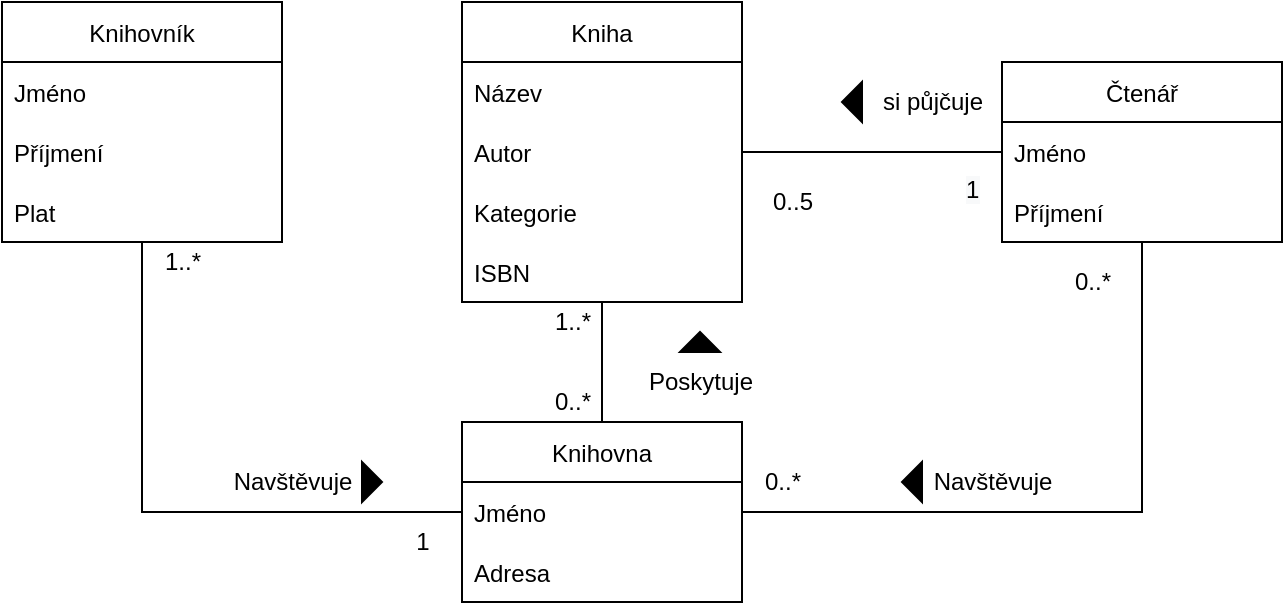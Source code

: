<mxfile version="17.1.3" type="github"><diagram id="Mitb07ZEvr0s84kRCjaR" name="Page-1"><mxGraphModel dx="938" dy="575" grid="1" gridSize="10" guides="1" tooltips="1" connect="1" arrows="1" fold="1" page="1" pageScale="1" pageWidth="827" pageHeight="1169" math="0" shadow="0"><root><mxCell id="0"/><mxCell id="1" parent="0"/><mxCell id="ZVhAkE3CmdkjqNWNnQbz-1" value="Kniha" style="swimlane;fontStyle=0;childLayout=stackLayout;horizontal=1;startSize=30;horizontalStack=0;resizeParent=1;resizeParentMax=0;resizeLast=0;collapsible=1;marginBottom=0;" vertex="1" parent="1"><mxGeometry x="340" y="370" width="140" height="150" as="geometry"/></mxCell><mxCell id="ZVhAkE3CmdkjqNWNnQbz-2" value="Název" style="text;strokeColor=none;fillColor=none;align=left;verticalAlign=middle;spacingLeft=4;spacingRight=4;overflow=hidden;points=[[0,0.5],[1,0.5]];portConstraint=eastwest;rotatable=0;" vertex="1" parent="ZVhAkE3CmdkjqNWNnQbz-1"><mxGeometry y="30" width="140" height="30" as="geometry"/></mxCell><mxCell id="ZVhAkE3CmdkjqNWNnQbz-3" value="Autor" style="text;strokeColor=none;fillColor=none;align=left;verticalAlign=middle;spacingLeft=4;spacingRight=4;overflow=hidden;points=[[0,0.5],[1,0.5]];portConstraint=eastwest;rotatable=0;" vertex="1" parent="ZVhAkE3CmdkjqNWNnQbz-1"><mxGeometry y="60" width="140" height="30" as="geometry"/></mxCell><mxCell id="ZVhAkE3CmdkjqNWNnQbz-4" value="Kategorie" style="text;strokeColor=none;fillColor=none;align=left;verticalAlign=middle;spacingLeft=4;spacingRight=4;overflow=hidden;points=[[0,0.5],[1,0.5]];portConstraint=eastwest;rotatable=0;" vertex="1" parent="ZVhAkE3CmdkjqNWNnQbz-1"><mxGeometry y="90" width="140" height="30" as="geometry"/></mxCell><mxCell id="ZVhAkE3CmdkjqNWNnQbz-5" value="ISBN" style="text;strokeColor=none;fillColor=none;align=left;verticalAlign=middle;spacingLeft=4;spacingRight=4;overflow=hidden;points=[[0,0.5],[1,0.5]];portConstraint=eastwest;rotatable=0;" vertex="1" parent="ZVhAkE3CmdkjqNWNnQbz-1"><mxGeometry y="120" width="140" height="30" as="geometry"/></mxCell><mxCell id="ZVhAkE3CmdkjqNWNnQbz-6" value="Knihovna" style="swimlane;fontStyle=0;childLayout=stackLayout;horizontal=1;startSize=30;horizontalStack=0;resizeParent=1;resizeParentMax=0;resizeLast=0;collapsible=1;marginBottom=0;" vertex="1" parent="1"><mxGeometry x="340" y="580" width="140" height="90" as="geometry"/></mxCell><mxCell id="ZVhAkE3CmdkjqNWNnQbz-7" value="Jméno" style="text;strokeColor=none;fillColor=none;align=left;verticalAlign=middle;spacingLeft=4;spacingRight=4;overflow=hidden;points=[[0,0.5],[1,0.5]];portConstraint=eastwest;rotatable=0;" vertex="1" parent="ZVhAkE3CmdkjqNWNnQbz-6"><mxGeometry y="30" width="140" height="30" as="geometry"/></mxCell><mxCell id="ZVhAkE3CmdkjqNWNnQbz-8" value="Adresa" style="text;strokeColor=none;fillColor=none;align=left;verticalAlign=middle;spacingLeft=4;spacingRight=4;overflow=hidden;points=[[0,0.5],[1,0.5]];portConstraint=eastwest;rotatable=0;" vertex="1" parent="ZVhAkE3CmdkjqNWNnQbz-6"><mxGeometry y="60" width="140" height="30" as="geometry"/></mxCell><mxCell id="ZVhAkE3CmdkjqNWNnQbz-14" style="edgeStyle=orthogonalEdgeStyle;rounded=0;orthogonalLoop=1;jettySize=auto;html=1;endArrow=none;endFill=0;" edge="1" parent="1" source="ZVhAkE3CmdkjqNWNnQbz-10" target="ZVhAkE3CmdkjqNWNnQbz-1"><mxGeometry relative="1" as="geometry"><mxPoint x="520" y="445" as="targetPoint"/></mxGeometry></mxCell><mxCell id="ZVhAkE3CmdkjqNWNnQbz-15" style="edgeStyle=orthogonalEdgeStyle;rounded=0;orthogonalLoop=1;jettySize=auto;html=1;endArrow=none;endFill=0;" edge="1" parent="1" source="ZVhAkE3CmdkjqNWNnQbz-10" target="ZVhAkE3CmdkjqNWNnQbz-6"><mxGeometry relative="1" as="geometry"><Array as="points"><mxPoint x="680" y="625"/></Array></mxGeometry></mxCell><mxCell id="ZVhAkE3CmdkjqNWNnQbz-10" value="Čtenář" style="swimlane;fontStyle=0;childLayout=stackLayout;horizontal=1;startSize=30;horizontalStack=0;resizeParent=1;resizeParentMax=0;resizeLast=0;collapsible=1;marginBottom=0;" vertex="1" parent="1"><mxGeometry x="610" y="400" width="140" height="90" as="geometry"/></mxCell><mxCell id="ZVhAkE3CmdkjqNWNnQbz-11" value="Jméno" style="text;strokeColor=none;fillColor=none;align=left;verticalAlign=middle;spacingLeft=4;spacingRight=4;overflow=hidden;points=[[0,0.5],[1,0.5]];portConstraint=eastwest;rotatable=0;" vertex="1" parent="ZVhAkE3CmdkjqNWNnQbz-10"><mxGeometry y="30" width="140" height="30" as="geometry"/></mxCell><mxCell id="ZVhAkE3CmdkjqNWNnQbz-12" value="Příjmení" style="text;strokeColor=none;fillColor=none;align=left;verticalAlign=middle;spacingLeft=4;spacingRight=4;overflow=hidden;points=[[0,0.5],[1,0.5]];portConstraint=eastwest;rotatable=0;" vertex="1" parent="ZVhAkE3CmdkjqNWNnQbz-10"><mxGeometry y="60" width="140" height="30" as="geometry"/></mxCell><mxCell id="ZVhAkE3CmdkjqNWNnQbz-13" value="" style="endArrow=none;html=1;rounded=0;" edge="1" parent="1" source="ZVhAkE3CmdkjqNWNnQbz-6" target="ZVhAkE3CmdkjqNWNnQbz-1"><mxGeometry width="50" height="50" relative="1" as="geometry"><mxPoint x="420" y="620" as="sourcePoint"/><mxPoint x="470" y="570" as="targetPoint"/></mxGeometry></mxCell><mxCell id="ZVhAkE3CmdkjqNWNnQbz-16" value="&amp;nbsp;" style="triangle;whiteSpace=wrap;html=1;fillColor=#000000;rotation=-180;" vertex="1" parent="1"><mxGeometry x="530" y="410" width="10" height="20" as="geometry"/></mxCell><mxCell id="ZVhAkE3CmdkjqNWNnQbz-17" value="si půjčuje" style="text;html=1;align=center;verticalAlign=middle;resizable=0;points=[];autosize=1;strokeColor=none;fillColor=none;" vertex="1" parent="1"><mxGeometry x="540" y="410" width="70" height="20" as="geometry"/></mxCell><mxCell id="ZVhAkE3CmdkjqNWNnQbz-18" value="&amp;nbsp;" style="triangle;whiteSpace=wrap;html=1;fillColor=#000000;rotation=-180;" vertex="1" parent="1"><mxGeometry x="560" y="600" width="10" height="20" as="geometry"/></mxCell><mxCell id="ZVhAkE3CmdkjqNWNnQbz-19" value="Navštěvuje" style="text;html=1;align=center;verticalAlign=middle;resizable=0;points=[];autosize=1;strokeColor=none;fillColor=none;" vertex="1" parent="1"><mxGeometry x="570" y="600" width="70" height="20" as="geometry"/></mxCell><mxCell id="ZVhAkE3CmdkjqNWNnQbz-20" value="&amp;nbsp;" style="triangle;whiteSpace=wrap;html=1;fillColor=#000000;rotation=-90;" vertex="1" parent="1"><mxGeometry x="454" y="530" width="10" height="20" as="geometry"/></mxCell><mxCell id="ZVhAkE3CmdkjqNWNnQbz-21" value="Poskytuje" style="text;html=1;align=center;verticalAlign=middle;resizable=0;points=[];autosize=1;strokeColor=none;fillColor=none;" vertex="1" parent="1"><mxGeometry x="424" y="550" width="70" height="20" as="geometry"/></mxCell><mxCell id="ZVhAkE3CmdkjqNWNnQbz-23" value="0..5" style="text;html=1;align=center;verticalAlign=middle;resizable=0;points=[];autosize=1;strokeColor=none;fillColor=none;" vertex="1" parent="1"><mxGeometry x="485" y="460" width="40" height="20" as="geometry"/></mxCell><mxCell id="ZVhAkE3CmdkjqNWNnQbz-24" value="&lt;span style=&quot;color: rgb(0 , 0 , 0) ; font-family: &amp;#34;helvetica&amp;#34; ; font-size: 12px ; font-style: normal ; font-weight: 400 ; letter-spacing: normal ; text-align: center ; text-indent: 0px ; text-transform: none ; word-spacing: 0px ; background-color: rgb(248 , 249 , 250) ; display: inline ; float: none&quot;&gt;1&lt;/span&gt;" style="text;whiteSpace=wrap;html=1;" vertex="1" parent="1"><mxGeometry x="590" y="450" width="20" height="30" as="geometry"/></mxCell><mxCell id="ZVhAkE3CmdkjqNWNnQbz-25" value="0..*" style="text;html=1;align=center;verticalAlign=middle;resizable=0;points=[];autosize=1;strokeColor=none;fillColor=none;" vertex="1" parent="1"><mxGeometry x="640" y="500" width="30" height="20" as="geometry"/></mxCell><mxCell id="ZVhAkE3CmdkjqNWNnQbz-26" value="0..*" style="text;html=1;align=center;verticalAlign=middle;resizable=0;points=[];autosize=1;strokeColor=none;fillColor=none;" vertex="1" parent="1"><mxGeometry x="485" y="600" width="30" height="20" as="geometry"/></mxCell><mxCell id="ZVhAkE3CmdkjqNWNnQbz-27" value="0..*" style="text;html=1;align=center;verticalAlign=middle;resizable=0;points=[];autosize=1;strokeColor=none;fillColor=none;" vertex="1" parent="1"><mxGeometry x="380" y="560" width="30" height="20" as="geometry"/></mxCell><mxCell id="ZVhAkE3CmdkjqNWNnQbz-28" value="1..*" style="text;html=1;align=center;verticalAlign=middle;resizable=0;points=[];autosize=1;strokeColor=none;fillColor=none;" vertex="1" parent="1"><mxGeometry x="380" y="520" width="30" height="20" as="geometry"/></mxCell><mxCell id="ZVhAkE3CmdkjqNWNnQbz-33" style="edgeStyle=orthogonalEdgeStyle;rounded=0;orthogonalLoop=1;jettySize=auto;html=1;endArrow=none;endFill=0;" edge="1" parent="1" source="ZVhAkE3CmdkjqNWNnQbz-29" target="ZVhAkE3CmdkjqNWNnQbz-6"><mxGeometry relative="1" as="geometry"><Array as="points"><mxPoint x="180" y="625"/></Array></mxGeometry></mxCell><mxCell id="ZVhAkE3CmdkjqNWNnQbz-29" value="Knihovník" style="swimlane;fontStyle=0;childLayout=stackLayout;horizontal=1;startSize=30;horizontalStack=0;resizeParent=1;resizeParentMax=0;resizeLast=0;collapsible=1;marginBottom=0;" vertex="1" parent="1"><mxGeometry x="110" y="370" width="140" height="120" as="geometry"/></mxCell><mxCell id="ZVhAkE3CmdkjqNWNnQbz-30" value="Jméno" style="text;strokeColor=none;fillColor=none;align=left;verticalAlign=middle;spacingLeft=4;spacingRight=4;overflow=hidden;points=[[0,0.5],[1,0.5]];portConstraint=eastwest;rotatable=0;" vertex="1" parent="ZVhAkE3CmdkjqNWNnQbz-29"><mxGeometry y="30" width="140" height="30" as="geometry"/></mxCell><mxCell id="ZVhAkE3CmdkjqNWNnQbz-31" value="Příjmení" style="text;strokeColor=none;fillColor=none;align=left;verticalAlign=middle;spacingLeft=4;spacingRight=4;overflow=hidden;points=[[0,0.5],[1,0.5]];portConstraint=eastwest;rotatable=0;" vertex="1" parent="ZVhAkE3CmdkjqNWNnQbz-29"><mxGeometry y="60" width="140" height="30" as="geometry"/></mxCell><mxCell id="ZVhAkE3CmdkjqNWNnQbz-32" value="Plat" style="text;strokeColor=none;fillColor=none;align=left;verticalAlign=middle;spacingLeft=4;spacingRight=4;overflow=hidden;points=[[0,0.5],[1,0.5]];portConstraint=eastwest;rotatable=0;labelBackgroundColor=none;" vertex="1" parent="ZVhAkE3CmdkjqNWNnQbz-29"><mxGeometry y="90" width="140" height="30" as="geometry"/></mxCell><mxCell id="ZVhAkE3CmdkjqNWNnQbz-34" value="&amp;nbsp;" style="triangle;whiteSpace=wrap;html=1;fillColor=#000000;rotation=0;" vertex="1" parent="1"><mxGeometry x="290" y="600" width="10" height="20" as="geometry"/></mxCell><mxCell id="ZVhAkE3CmdkjqNWNnQbz-35" value="Navštěvuje" style="text;html=1;align=center;verticalAlign=middle;resizable=0;points=[];autosize=1;strokeColor=none;fillColor=none;" vertex="1" parent="1"><mxGeometry x="220" y="600" width="70" height="20" as="geometry"/></mxCell><mxCell id="ZVhAkE3CmdkjqNWNnQbz-37" value="1" style="text;html=1;align=center;verticalAlign=middle;resizable=0;points=[];autosize=1;strokeColor=none;fillColor=none;" vertex="1" parent="1"><mxGeometry x="310" y="630" width="20" height="20" as="geometry"/></mxCell><mxCell id="ZVhAkE3CmdkjqNWNnQbz-38" value="1..*" style="text;html=1;align=center;verticalAlign=middle;resizable=0;points=[];autosize=1;strokeColor=none;fillColor=none;" vertex="1" parent="1"><mxGeometry x="185" y="490" width="30" height="20" as="geometry"/></mxCell></root></mxGraphModel></diagram></mxfile>